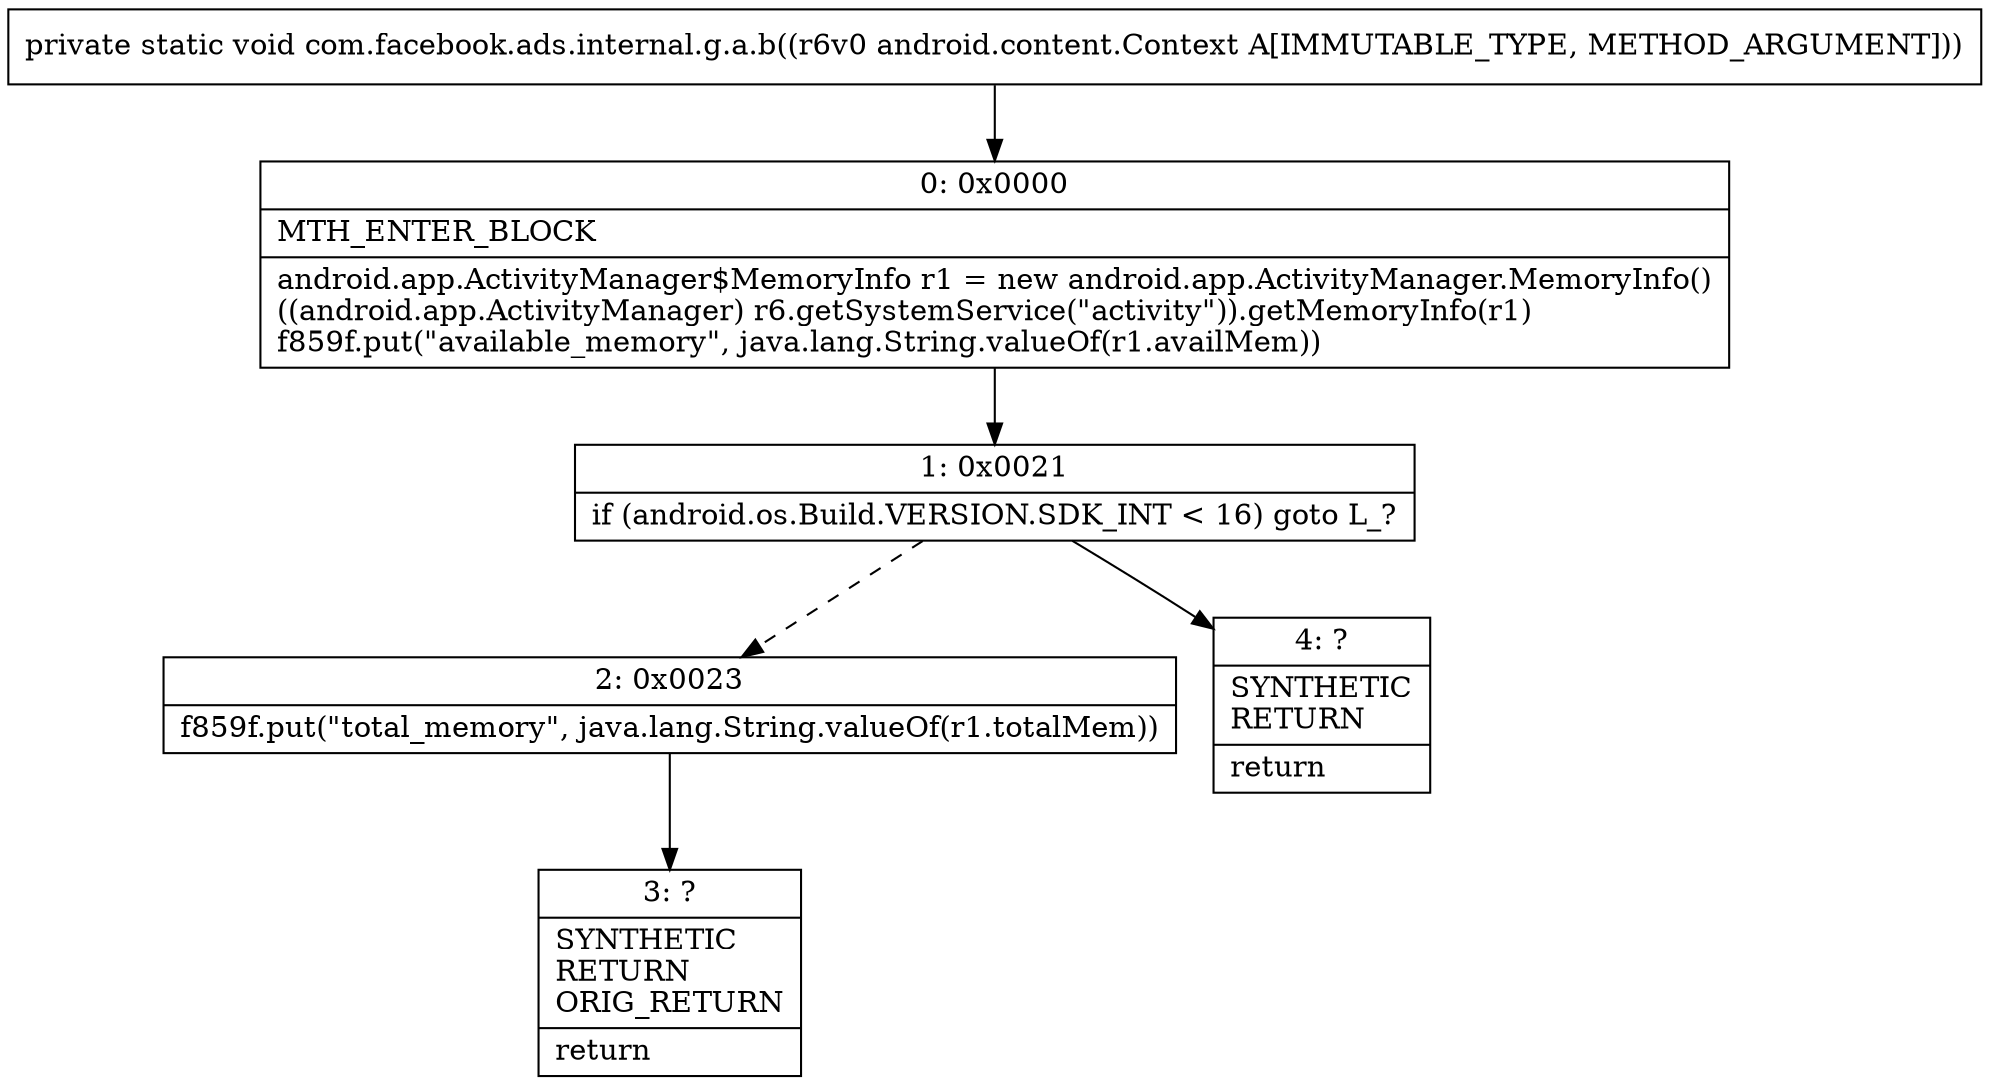 digraph "CFG forcom.facebook.ads.internal.g.a.b(Landroid\/content\/Context;)V" {
Node_0 [shape=record,label="{0\:\ 0x0000|MTH_ENTER_BLOCK\l|android.app.ActivityManager$MemoryInfo r1 = new android.app.ActivityManager.MemoryInfo()\l((android.app.ActivityManager) r6.getSystemService(\"activity\")).getMemoryInfo(r1)\lf859f.put(\"available_memory\", java.lang.String.valueOf(r1.availMem))\l}"];
Node_1 [shape=record,label="{1\:\ 0x0021|if (android.os.Build.VERSION.SDK_INT \< 16) goto L_?\l}"];
Node_2 [shape=record,label="{2\:\ 0x0023|f859f.put(\"total_memory\", java.lang.String.valueOf(r1.totalMem))\l}"];
Node_3 [shape=record,label="{3\:\ ?|SYNTHETIC\lRETURN\lORIG_RETURN\l|return\l}"];
Node_4 [shape=record,label="{4\:\ ?|SYNTHETIC\lRETURN\l|return\l}"];
MethodNode[shape=record,label="{private static void com.facebook.ads.internal.g.a.b((r6v0 android.content.Context A[IMMUTABLE_TYPE, METHOD_ARGUMENT])) }"];
MethodNode -> Node_0;
Node_0 -> Node_1;
Node_1 -> Node_2[style=dashed];
Node_1 -> Node_4;
Node_2 -> Node_3;
}

